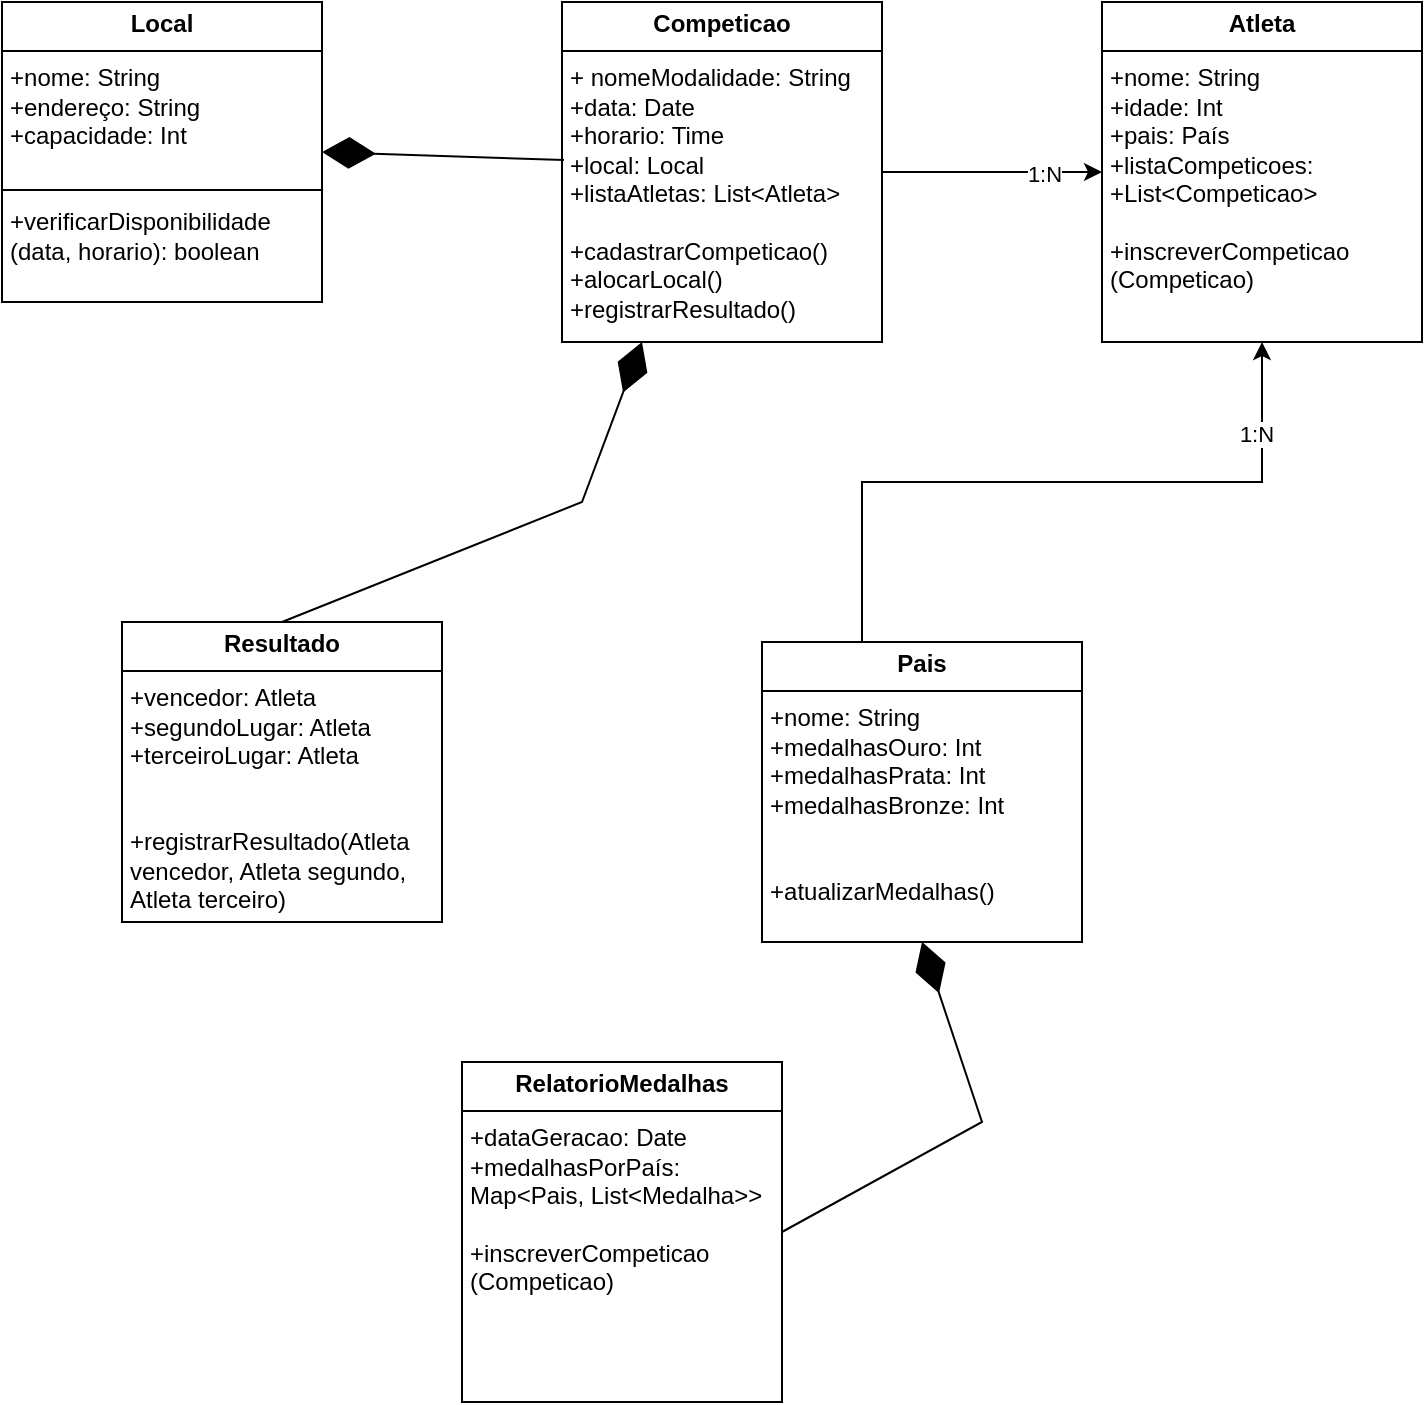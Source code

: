 <mxfile version="24.7.14">
  <diagram name="Página-1" id="bf53C9G23fF2kvNKazVb">
    <mxGraphModel dx="839" dy="451" grid="1" gridSize="10" guides="1" tooltips="1" connect="1" arrows="1" fold="1" page="1" pageScale="1" pageWidth="827" pageHeight="1169" math="0" shadow="0">
      <root>
        <mxCell id="0" />
        <mxCell id="1" parent="0" />
        <mxCell id="VxoTqzgTG7HkdbEhhtUD-1" value="&lt;p style=&quot;margin:0px;margin-top:4px;text-align:center;&quot;&gt;&lt;b&gt;Local&lt;/b&gt;&lt;/p&gt;&lt;hr size=&quot;1&quot; style=&quot;border-style:solid;&quot;&gt;&lt;p style=&quot;margin:0px;margin-left:4px;&quot;&gt;+&lt;span style=&quot;background-color: initial;&quot;&gt;nome: String&lt;/span&gt;&lt;/p&gt;&lt;p style=&quot;margin:0px;margin-left:4px;&quot;&gt;+endereço: String&lt;/p&gt;&lt;p style=&quot;margin:0px;margin-left:4px;&quot;&gt;+capacidade: Int&lt;/p&gt;&lt;div&gt;&lt;br&gt;&lt;/div&gt;&lt;p style=&quot;margin:0px;margin-left:4px;&quot;&gt;&lt;br&gt;&lt;/p&gt;&lt;p style=&quot;margin:0px;margin-left:4px;&quot;&gt;+verificarDisponibilidade&lt;/p&gt;&lt;p style=&quot;margin:0px;margin-left:4px;&quot;&gt;(data, horario): boolean&lt;/p&gt;&lt;div&gt;&lt;br&gt;&lt;/div&gt;" style="verticalAlign=top;align=left;overflow=fill;html=1;whiteSpace=wrap;" vertex="1" parent="1">
          <mxGeometry x="90" y="120" width="160" height="150" as="geometry" />
        </mxCell>
        <mxCell id="VxoTqzgTG7HkdbEhhtUD-2" value="" style="line;strokeWidth=1;fillColor=none;align=left;verticalAlign=middle;spacingTop=-1;spacingLeft=3;spacingRight=3;rotatable=0;labelPosition=right;points=[];portConstraint=eastwest;strokeColor=inherit;" vertex="1" parent="1">
          <mxGeometry x="90" y="210" width="160" height="8" as="geometry" />
        </mxCell>
        <mxCell id="VxoTqzgTG7HkdbEhhtUD-3" value="&lt;p style=&quot;margin:0px;margin-top:4px;text-align:center;&quot;&gt;&lt;b&gt;Competicao&lt;/b&gt;&lt;/p&gt;&lt;hr size=&quot;1&quot; style=&quot;border-style:solid;&quot;&gt;&lt;p style=&quot;margin:0px;margin-left:4px;&quot;&gt;+&amp;nbsp;nomeModalidade: String&lt;/p&gt;&lt;p style=&quot;margin:0px;margin-left:4px;&quot;&gt;+&lt;span style=&quot;background-color: initial;&quot;&gt;data: Date&lt;/span&gt;&lt;/p&gt;&lt;p style=&quot;margin:0px;margin-left:4px;&quot;&gt;&lt;span style=&quot;background-color: initial;&quot;&gt;+horario: Time&lt;/span&gt;&lt;br&gt;&lt;/p&gt;&lt;p style=&quot;margin:0px;margin-left:4px;&quot;&gt;&lt;span style=&quot;background-color: initial;&quot;&gt;+local: Local&lt;/span&gt;&lt;br&gt;&lt;/p&gt;&lt;p style=&quot;margin:0px;margin-left:4px;&quot;&gt;&lt;span style=&quot;background-color: initial;&quot;&gt;+listaAtletas: List&amp;lt;Atleta&amp;gt;&lt;/span&gt;&lt;br&gt;&lt;/p&gt;&lt;div&gt;&lt;br&gt;&lt;/div&gt;&lt;p style=&quot;margin:0px;margin-left:4px;&quot;&gt;+cadastrarCompeticao()&lt;/p&gt;&lt;p style=&quot;margin:0px;margin-left:4px;&quot;&gt;&lt;span style=&quot;background-color: initial;&quot;&gt;+alocarLocal()&lt;/span&gt;&lt;br&gt;&lt;/p&gt;&lt;p style=&quot;margin:0px;margin-left:4px;&quot;&gt;&lt;span style=&quot;background-color: initial;&quot;&gt;+registrarResultado()&lt;/span&gt;&lt;br&gt;&lt;/p&gt;&lt;div&gt;&lt;br&gt;&lt;/div&gt;" style="verticalAlign=top;align=left;overflow=fill;html=1;whiteSpace=wrap;" vertex="1" parent="1">
          <mxGeometry x="370" y="120" width="160" height="170" as="geometry" />
        </mxCell>
        <mxCell id="VxoTqzgTG7HkdbEhhtUD-4" value="" style="endArrow=diamondThin;endFill=1;endSize=24;html=1;rounded=0;exitX=0.006;exitY=0.465;exitDx=0;exitDy=0;exitPerimeter=0;entryX=1;entryY=0.5;entryDx=0;entryDy=0;" edge="1" parent="1" source="VxoTqzgTG7HkdbEhhtUD-3" target="VxoTqzgTG7HkdbEhhtUD-1">
          <mxGeometry width="160" relative="1" as="geometry">
            <mxPoint x="241" y="203" as="sourcePoint" />
            <mxPoint x="260" y="199" as="targetPoint" />
          </mxGeometry>
        </mxCell>
        <mxCell id="VxoTqzgTG7HkdbEhhtUD-6" value="&lt;p style=&quot;margin:0px;margin-top:4px;text-align:center;&quot;&gt;&lt;b&gt;Atleta&lt;/b&gt;&lt;/p&gt;&lt;hr size=&quot;1&quot; style=&quot;border-style:solid;&quot;&gt;&lt;p style=&quot;margin:0px;margin-left:4px;&quot;&gt;+nome: String&lt;/p&gt;&lt;p style=&quot;margin:0px;margin-left:4px;&quot;&gt;+idade: Int&lt;/p&gt;&lt;p style=&quot;margin:0px;margin-left:4px;&quot;&gt;+pais: País&lt;/p&gt;&lt;p style=&quot;margin:0px;margin-left:4px;&quot;&gt;+listaCompeticoes: +List&amp;lt;Competicao&amp;gt;&lt;/p&gt;&lt;div&gt;&lt;br&gt;&lt;/div&gt;&lt;p style=&quot;margin:0px;margin-left:4px;&quot;&gt;+inscreverCompeticao&lt;/p&gt;&lt;p style=&quot;margin:0px;margin-left:4px;&quot;&gt;(Competicao)&lt;/p&gt;&lt;div&gt;&lt;br&gt;&lt;/div&gt;" style="verticalAlign=top;align=left;overflow=fill;html=1;whiteSpace=wrap;" vertex="1" parent="1">
          <mxGeometry x="640" y="120" width="160" height="170" as="geometry" />
        </mxCell>
        <mxCell id="VxoTqzgTG7HkdbEhhtUD-7" style="edgeStyle=orthogonalEdgeStyle;rounded=0;orthogonalLoop=1;jettySize=auto;html=1;exitX=1;exitY=0.5;exitDx=0;exitDy=0;entryX=0;entryY=0.5;entryDx=0;entryDy=0;" edge="1" parent="1" source="VxoTqzgTG7HkdbEhhtUD-3" target="VxoTqzgTG7HkdbEhhtUD-6">
          <mxGeometry relative="1" as="geometry">
            <mxPoint x="400" y="185" as="sourcePoint" />
            <mxPoint x="450" y="185" as="targetPoint" />
          </mxGeometry>
        </mxCell>
        <mxCell id="VxoTqzgTG7HkdbEhhtUD-8" value="1:N" style="edgeLabel;html=1;align=center;verticalAlign=middle;resizable=0;points=[];" vertex="1" connectable="0" parent="VxoTqzgTG7HkdbEhhtUD-7">
          <mxGeometry x="0.471" y="-1" relative="1" as="geometry">
            <mxPoint as="offset" />
          </mxGeometry>
        </mxCell>
        <mxCell id="VxoTqzgTG7HkdbEhhtUD-9" value="&lt;p style=&quot;margin:0px;margin-top:4px;text-align:center;&quot;&gt;&lt;b&gt;Resultado&lt;/b&gt;&lt;/p&gt;&lt;hr size=&quot;1&quot; style=&quot;border-style:solid;&quot;&gt;&lt;p style=&quot;margin:0px;margin-left:4px;&quot;&gt;+&lt;span style=&quot;background-color: initial;&quot;&gt;vencedor: Atleta&lt;/span&gt;&lt;/p&gt;&lt;p style=&quot;margin:0px;margin-left:4px;&quot;&gt;+segundoLugar: Atleta&lt;/p&gt;&lt;p style=&quot;margin:0px;margin-left:4px;&quot;&gt;+terceiroLugar: Atleta&lt;/p&gt;&lt;p style=&quot;margin:0px;margin-left:4px;&quot;&gt;&lt;br&gt;&lt;/p&gt;&lt;p style=&quot;margin:0px;margin-left:4px;&quot;&gt;&lt;span style=&quot;background-color: initial;&quot;&gt;&lt;br&gt;&lt;/span&gt;&lt;/p&gt;&lt;p style=&quot;margin:0px;margin-left:4px;&quot;&gt;&lt;span style=&quot;background-color: initial;&quot;&gt;+&lt;/span&gt;&lt;span style=&quot;background-color: initial;&quot;&gt;registrarResultado(Atleta vencedor, Atleta segundo, Atleta terceiro)&lt;/span&gt;&lt;br&gt;&lt;/p&gt;&lt;div&gt;&lt;span style=&quot;background-color: initial;&quot;&gt;&lt;br&gt;&lt;/span&gt;&lt;/div&gt;&lt;div&gt;&lt;br&gt;&lt;/div&gt;" style="verticalAlign=top;align=left;overflow=fill;html=1;whiteSpace=wrap;" vertex="1" parent="1">
          <mxGeometry x="150" y="430" width="160" height="150" as="geometry" />
        </mxCell>
        <mxCell id="VxoTqzgTG7HkdbEhhtUD-10" value="" style="endArrow=diamondThin;endFill=1;endSize=24;html=1;rounded=0;exitX=0.5;exitY=0;exitDx=0;exitDy=0;entryX=0.25;entryY=1;entryDx=0;entryDy=0;" edge="1" parent="1" source="VxoTqzgTG7HkdbEhhtUD-9" target="VxoTqzgTG7HkdbEhhtUD-3">
          <mxGeometry width="160" relative="1" as="geometry">
            <mxPoint x="260" y="360" as="sourcePoint" />
            <mxPoint x="320" y="270" as="targetPoint" />
            <Array as="points">
              <mxPoint x="380" y="370" />
            </Array>
          </mxGeometry>
        </mxCell>
        <mxCell id="VxoTqzgTG7HkdbEhhtUD-11" value="&lt;p style=&quot;margin:0px;margin-top:4px;text-align:center;&quot;&gt;&lt;b&gt;Pais&lt;/b&gt;&lt;/p&gt;&lt;hr size=&quot;1&quot; style=&quot;border-style:solid;&quot;&gt;&lt;p style=&quot;margin:0px;margin-left:4px;&quot;&gt;+&lt;span style=&quot;background-color: initial;&quot;&gt;nome: String&lt;/span&gt;&lt;/p&gt;&lt;p style=&quot;margin:0px;margin-left:4px;&quot;&gt;+medalhasOuro: Int&lt;/p&gt;&lt;p style=&quot;margin:0px;margin-left:4px;&quot;&gt;+medalhasPrata: Int&lt;/p&gt;&lt;p style=&quot;margin:0px;margin-left:4px;&quot;&gt;+medalhasBronze: Int&lt;/p&gt;&lt;div&gt;&lt;br&gt;&lt;/div&gt;&lt;p style=&quot;margin:0px;margin-left:4px;&quot;&gt;&lt;br&gt;&lt;/p&gt;&lt;p style=&quot;margin:0px;margin-left:4px;&quot;&gt;+&lt;span style=&quot;background-color: initial;&quot;&gt;atualizarMedalhas()&lt;/span&gt;&lt;/p&gt;&lt;div&gt;&lt;span style=&quot;background-color: initial;&quot;&gt;&lt;br&gt;&lt;/span&gt;&lt;/div&gt;&lt;div&gt;&lt;br&gt;&lt;/div&gt;" style="verticalAlign=top;align=left;overflow=fill;html=1;whiteSpace=wrap;" vertex="1" parent="1">
          <mxGeometry x="470" y="440" width="160" height="150" as="geometry" />
        </mxCell>
        <mxCell id="VxoTqzgTG7HkdbEhhtUD-12" style="edgeStyle=orthogonalEdgeStyle;rounded=0;orthogonalLoop=1;jettySize=auto;html=1;exitX=0.5;exitY=0;exitDx=0;exitDy=0;entryX=0.5;entryY=1;entryDx=0;entryDy=0;" edge="1" parent="1" source="VxoTqzgTG7HkdbEhhtUD-11" target="VxoTqzgTG7HkdbEhhtUD-6">
          <mxGeometry relative="1" as="geometry">
            <mxPoint x="520" y="410" as="sourcePoint" />
            <mxPoint x="530" y="270" as="targetPoint" />
            <Array as="points">
              <mxPoint x="520" y="440" />
              <mxPoint x="520" y="360" />
              <mxPoint x="720" y="360" />
            </Array>
          </mxGeometry>
        </mxCell>
        <mxCell id="VxoTqzgTG7HkdbEhhtUD-13" value="1:N" style="edgeLabel;html=1;align=center;verticalAlign=middle;resizable=0;points=[];" vertex="1" connectable="0" parent="VxoTqzgTG7HkdbEhhtUD-12">
          <mxGeometry x="0.758" y="3" relative="1" as="geometry">
            <mxPoint as="offset" />
          </mxGeometry>
        </mxCell>
        <mxCell id="VxoTqzgTG7HkdbEhhtUD-14" value="&lt;p style=&quot;margin:0px;margin-top:4px;text-align:center;&quot;&gt;&lt;b&gt;RelatorioMedalhas&lt;/b&gt;&lt;br&gt;&lt;/p&gt;&lt;hr size=&quot;1&quot; style=&quot;border-style:solid;&quot;&gt;&lt;p style=&quot;margin:0px;margin-left:4px;&quot;&gt;+&lt;span style=&quot;background-color: initial;&quot;&gt;dataGeracao: Date&lt;/span&gt;&lt;/p&gt;&lt;p style=&quot;margin:0px;margin-left:4px;&quot;&gt;+medalhasPorPaís: Map&amp;lt;Pais, List&amp;lt;Medalha&amp;gt;&amp;gt;&lt;/p&gt;&lt;div&gt;&lt;br&gt;&lt;/div&gt;&lt;p style=&quot;margin:0px;margin-left:4px;&quot;&gt;+inscreverCompeticao&lt;/p&gt;&lt;p style=&quot;margin:0px;margin-left:4px;&quot;&gt;(Competicao)&lt;/p&gt;&lt;div&gt;&lt;br&gt;&lt;/div&gt;" style="verticalAlign=top;align=left;overflow=fill;html=1;whiteSpace=wrap;" vertex="1" parent="1">
          <mxGeometry x="320" y="650" width="160" height="170" as="geometry" />
        </mxCell>
        <mxCell id="VxoTqzgTG7HkdbEhhtUD-15" value="" style="endArrow=diamondThin;endFill=1;endSize=24;html=1;rounded=0;entryX=0.5;entryY=1;entryDx=0;entryDy=0;exitX=1;exitY=0.5;exitDx=0;exitDy=0;" edge="1" parent="1" source="VxoTqzgTG7HkdbEhhtUD-14" target="VxoTqzgTG7HkdbEhhtUD-11">
          <mxGeometry width="160" relative="1" as="geometry">
            <mxPoint x="670" y="510" as="sourcePoint" />
            <mxPoint x="600" y="485" as="targetPoint" />
            <Array as="points">
              <mxPoint x="580" y="680" />
            </Array>
          </mxGeometry>
        </mxCell>
      </root>
    </mxGraphModel>
  </diagram>
</mxfile>
